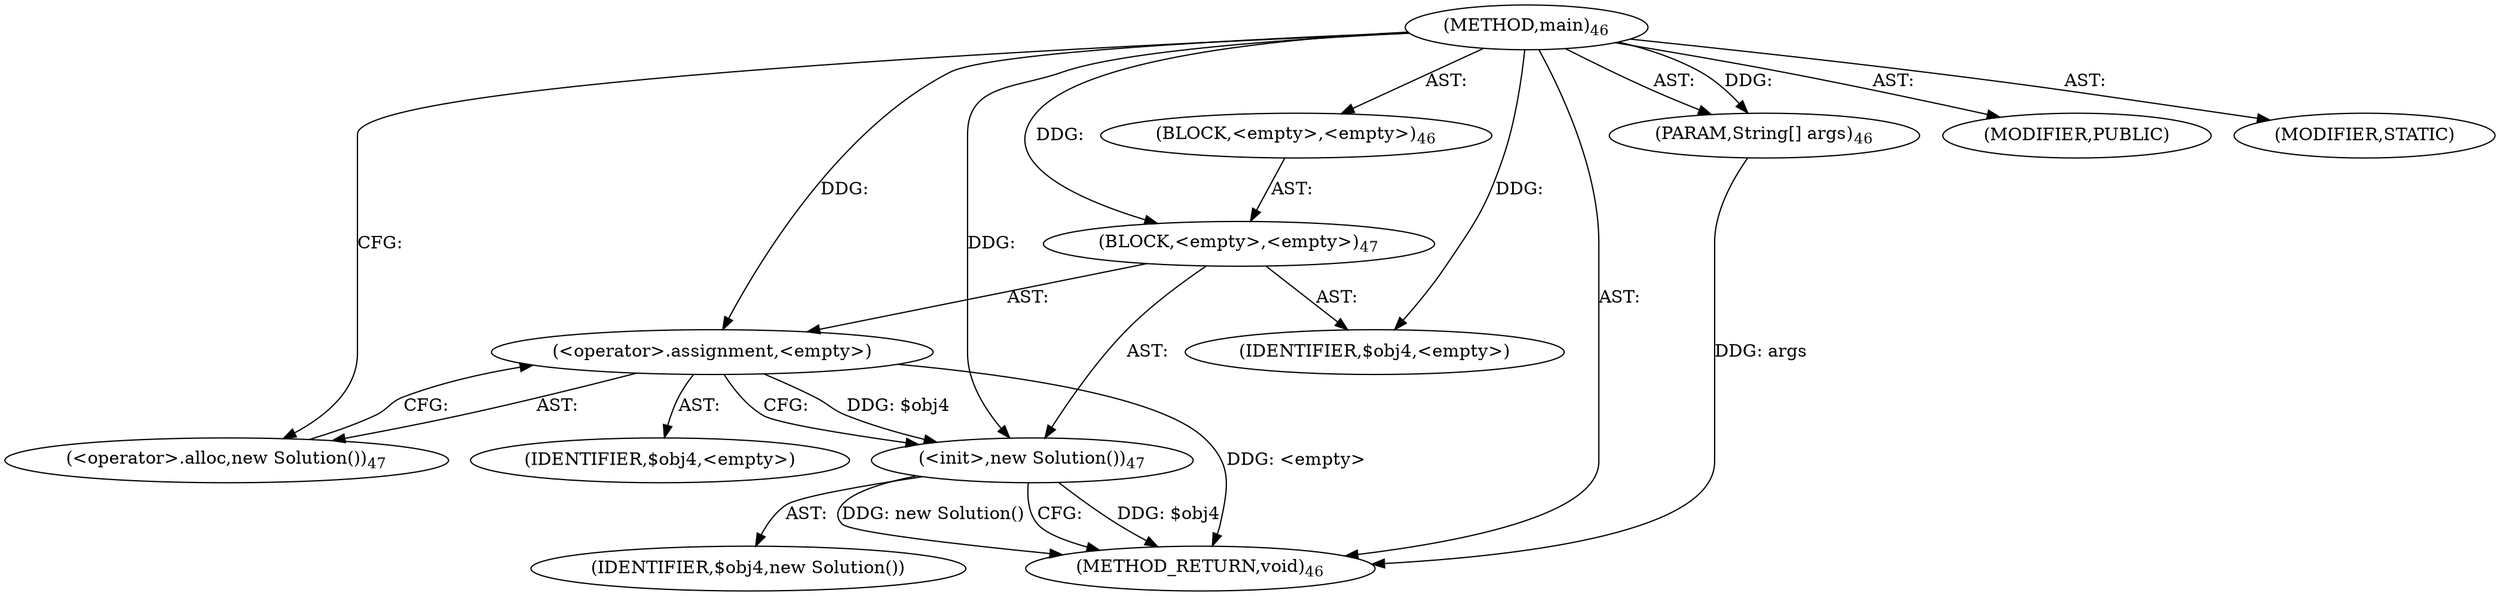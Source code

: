 digraph "main" {  
"196" [label = <(METHOD,main)<SUB>46</SUB>> ]
"197" [label = <(PARAM,String[] args)<SUB>46</SUB>> ]
"198" [label = <(BLOCK,&lt;empty&gt;,&lt;empty&gt;)<SUB>46</SUB>> ]
"199" [label = <(BLOCK,&lt;empty&gt;,&lt;empty&gt;)<SUB>47</SUB>> ]
"200" [label = <(&lt;operator&gt;.assignment,&lt;empty&gt;)> ]
"201" [label = <(IDENTIFIER,$obj4,&lt;empty&gt;)> ]
"202" [label = <(&lt;operator&gt;.alloc,new Solution())<SUB>47</SUB>> ]
"203" [label = <(&lt;init&gt;,new Solution())<SUB>47</SUB>> ]
"204" [label = <(IDENTIFIER,$obj4,new Solution())> ]
"205" [label = <(IDENTIFIER,$obj4,&lt;empty&gt;)> ]
"206" [label = <(MODIFIER,PUBLIC)> ]
"207" [label = <(MODIFIER,STATIC)> ]
"208" [label = <(METHOD_RETURN,void)<SUB>46</SUB>> ]
  "196" -> "197"  [ label = "AST: "] 
  "196" -> "198"  [ label = "AST: "] 
  "196" -> "206"  [ label = "AST: "] 
  "196" -> "207"  [ label = "AST: "] 
  "196" -> "208"  [ label = "AST: "] 
  "198" -> "199"  [ label = "AST: "] 
  "199" -> "200"  [ label = "AST: "] 
  "199" -> "203"  [ label = "AST: "] 
  "199" -> "205"  [ label = "AST: "] 
  "200" -> "201"  [ label = "AST: "] 
  "200" -> "202"  [ label = "AST: "] 
  "203" -> "204"  [ label = "AST: "] 
  "200" -> "203"  [ label = "CFG: "] 
  "203" -> "208"  [ label = "CFG: "] 
  "202" -> "200"  [ label = "CFG: "] 
  "196" -> "202"  [ label = "CFG: "] 
  "197" -> "208"  [ label = "DDG: args"] 
  "200" -> "208"  [ label = "DDG: &lt;empty&gt;"] 
  "203" -> "208"  [ label = "DDG: $obj4"] 
  "203" -> "208"  [ label = "DDG: new Solution()"] 
  "196" -> "197"  [ label = "DDG: "] 
  "196" -> "199"  [ label = "DDG: "] 
  "196" -> "200"  [ label = "DDG: "] 
  "196" -> "205"  [ label = "DDG: "] 
  "200" -> "203"  [ label = "DDG: $obj4"] 
  "196" -> "203"  [ label = "DDG: "] 
}
